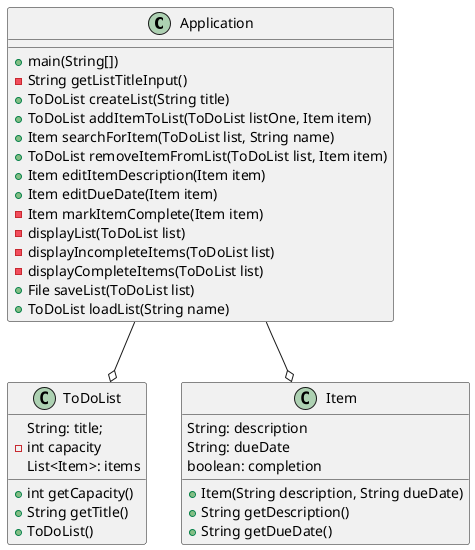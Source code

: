 @startuml
'https://plantuml.com/sequence-diagram

class Application
{
    +main(String[])
    -String getListTitleInput()
    +ToDoList createList(String title)
    +ToDoList addItemToList(ToDoList listOne, Item item)
    +Item searchForItem(ToDoList list, String name)
    +ToDoList removeItemFromList(ToDoList list, Item item)
    +Item editItemDescription(Item item)
    +Item editDueDate(Item item)
    -Item markItemComplete(Item item)
    -displayList(ToDoList list)
    -displayIncompleteItems(ToDoList list)
    -displayCompleteItems(ToDoList list)
    +File saveList(ToDoList list)
    +ToDoList loadList(String name)


}


class ToDoList
{
    String: title;
    -int capacity
    List<Item>: items
    +int getCapacity()
    +String getTitle()
    +ToDoList()
}

class Item
{
    String: description
    String: dueDate
    boolean: completion
    +Item(String description, String dueDate)
    +String getDescription()
    +String getDueDate()
}



Application --o ToDoList
Application --o Item


@enduml